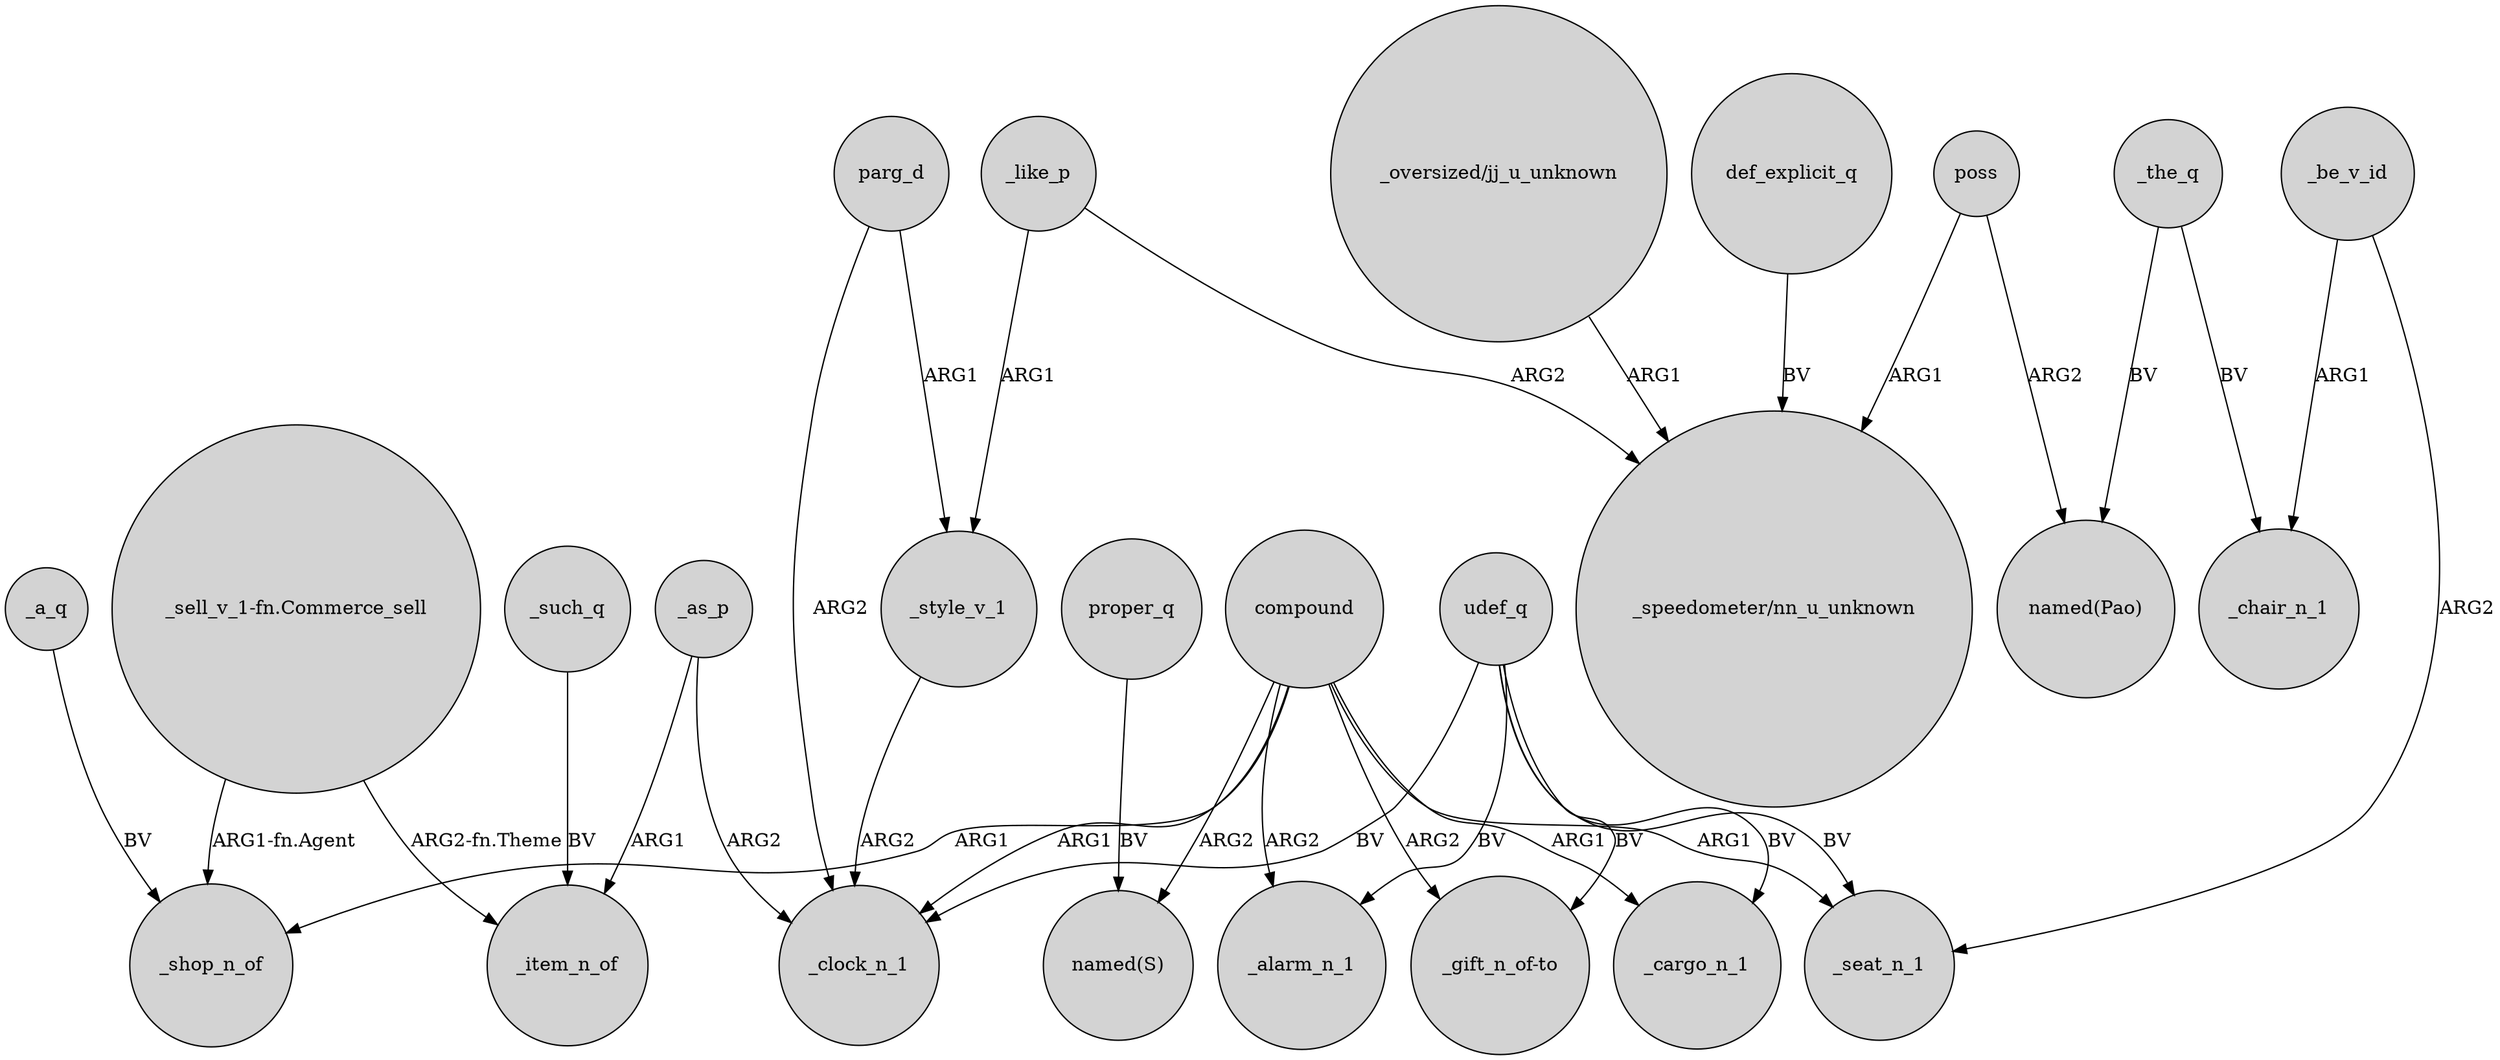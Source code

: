 digraph {
	node [shape=circle style=filled]
	_a_q -> _shop_n_of [label=BV]
	"_sell_v_1-fn.Commerce_sell" -> _item_n_of [label="ARG2-fn.Theme"]
	compound -> _shop_n_of [label=ARG1]
	poss -> "_speedometer/nn_u_unknown" [label=ARG1]
	compound -> _cargo_n_1 [label=ARG1]
	_like_p -> _style_v_1 [label=ARG1]
	_as_p -> _clock_n_1 [label=ARG2]
	udef_q -> _cargo_n_1 [label=BV]
	udef_q -> "_gift_n_of-to" [label=BV]
	_be_v_id -> _seat_n_1 [label=ARG2]
	compound -> _seat_n_1 [label=ARG1]
	compound -> _alarm_n_1 [label=ARG2]
	parg_d -> _clock_n_1 [label=ARG2]
	"_oversized/jj_u_unknown" -> "_speedometer/nn_u_unknown" [label=ARG1]
	compound -> "named(S)" [label=ARG2]
	udef_q -> _alarm_n_1 [label=BV]
	_style_v_1 -> _clock_n_1 [label=ARG2]
	parg_d -> _style_v_1 [label=ARG1]
	_be_v_id -> _chair_n_1 [label=ARG1]
	def_explicit_q -> "_speedometer/nn_u_unknown" [label=BV]
	_the_q -> "named(Pao)" [label=BV]
	poss -> "named(Pao)" [label=ARG2]
	_like_p -> "_speedometer/nn_u_unknown" [label=ARG2]
	_as_p -> _item_n_of [label=ARG1]
	compound -> _clock_n_1 [label=ARG1]
	_such_q -> _item_n_of [label=BV]
	udef_q -> _clock_n_1 [label=BV]
	_the_q -> _chair_n_1 [label=BV]
	udef_q -> _seat_n_1 [label=BV]
	compound -> "_gift_n_of-to" [label=ARG2]
	"_sell_v_1-fn.Commerce_sell" -> _shop_n_of [label="ARG1-fn.Agent"]
	proper_q -> "named(S)" [label=BV]
}
